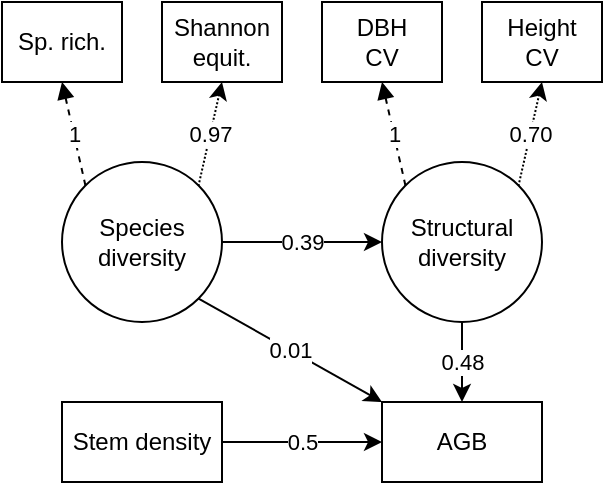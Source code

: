<mxfile version="13.7.9" type="device"><diagram id="P3yNI7Gp0l5RQvlmF3r5" name="Page-1"><mxGraphModel dx="772" dy="566" grid="1" gridSize="10" guides="1" tooltips="1" connect="1" arrows="1" fold="1" page="1" pageScale="1" pageWidth="827" pageHeight="1169" math="0" shadow="0"><root><mxCell id="0"/><mxCell id="1" parent="0"/><mxCell id="xUJ4sDDU4AcKdjeu-wos-17" value="AGB" style="rounded=1;whiteSpace=wrap;html=1;fontSize=12;glass=0;strokeWidth=1;shadow=0;arcSize=0;align=center;fontStyle=0" parent="1" vertex="1"><mxGeometry x="320" y="280" width="80" height="40" as="geometry"/></mxCell><mxCell id="xUJ4sDDU4AcKdjeu-wos-25" value="0.5" style="edgeStyle=orthogonalEdgeStyle;rounded=0;orthogonalLoop=1;jettySize=auto;html=1;" parent="1" source="xUJ4sDDU4AcKdjeu-wos-19" target="xUJ4sDDU4AcKdjeu-wos-17" edge="1"><mxGeometry relative="1" as="geometry"/></mxCell><mxCell id="xUJ4sDDU4AcKdjeu-wos-19" value="Stem density" style="rounded=1;whiteSpace=wrap;html=1;fontSize=12;glass=0;strokeWidth=1;shadow=0;arcSize=0;align=center;fontStyle=0" parent="1" vertex="1"><mxGeometry x="160" y="280" width="80" height="40" as="geometry"/></mxCell><mxCell id="xUJ4sDDU4AcKdjeu-wos-37" value="0.01" style="rounded=0;orthogonalLoop=1;jettySize=auto;html=1;exitX=1;exitY=1;exitDx=0;exitDy=0;entryX=0;entryY=0;entryDx=0;entryDy=0;" parent="1" source="xUJ4sDDU4AcKdjeu-wos-22" target="xUJ4sDDU4AcKdjeu-wos-17" edge="1"><mxGeometry relative="1" as="geometry"/></mxCell><mxCell id="xUJ4sDDU4AcKdjeu-wos-38" value="0.39" style="edgeStyle=none;rounded=0;orthogonalLoop=1;jettySize=auto;html=1;exitX=1;exitY=0.5;exitDx=0;exitDy=0;entryX=0;entryY=0.5;entryDx=0;entryDy=0;" parent="1" source="xUJ4sDDU4AcKdjeu-wos-22" target="xUJ4sDDU4AcKdjeu-wos-23" edge="1"><mxGeometry relative="1" as="geometry"/></mxCell><mxCell id="xUJ4sDDU4AcKdjeu-wos-22" value="Species&lt;br&gt;diversity" style="ellipse;whiteSpace=wrap;html=1;aspect=fixed;" parent="1" vertex="1"><mxGeometry x="160" y="160" width="80" height="80" as="geometry"/></mxCell><mxCell id="xUJ4sDDU4AcKdjeu-wos-27" value="0.48" style="edgeStyle=orthogonalEdgeStyle;rounded=0;orthogonalLoop=1;jettySize=auto;html=1;" parent="1" source="xUJ4sDDU4AcKdjeu-wos-23" target="xUJ4sDDU4AcKdjeu-wos-17" edge="1"><mxGeometry relative="1" as="geometry"/></mxCell><mxCell id="xUJ4sDDU4AcKdjeu-wos-23" value="Structural&lt;br&gt;diversity" style="ellipse;whiteSpace=wrap;html=1;aspect=fixed;" parent="1" vertex="1"><mxGeometry x="320" y="160" width="80" height="80" as="geometry"/></mxCell><mxCell id="xUJ4sDDU4AcKdjeu-wos-36" value="1" style="rounded=0;orthogonalLoop=1;jettySize=auto;html=1;exitX=0.5;exitY=1;exitDx=0;exitDy=0;entryX=0;entryY=0;entryDx=0;entryDy=0;startArrow=block;startFill=1;endArrow=none;endFill=0;dashed=1;strokeWidth=1;" parent="1" source="xUJ4sDDU4AcKdjeu-wos-28" target="xUJ4sDDU4AcKdjeu-wos-22" edge="1"><mxGeometry relative="1" as="geometry"/></mxCell><mxCell id="xUJ4sDDU4AcKdjeu-wos-28" value="Sp. rich." style="rounded=1;whiteSpace=wrap;html=1;fontSize=12;glass=0;strokeWidth=1;shadow=0;arcSize=0;align=center;fontStyle=0" parent="1" vertex="1"><mxGeometry x="130" y="80" width="60" height="40" as="geometry"/></mxCell><mxCell id="xUJ4sDDU4AcKdjeu-wos-35" value="0.97" style="rounded=0;orthogonalLoop=1;jettySize=auto;html=1;exitX=0.5;exitY=1;exitDx=0;exitDy=0;entryX=1;entryY=0;entryDx=0;entryDy=0;startArrow=classic;startFill=1;endArrow=none;endFill=0;dashed=1;dashPattern=1 1;" parent="1" source="xUJ4sDDU4AcKdjeu-wos-29" target="xUJ4sDDU4AcKdjeu-wos-22" edge="1"><mxGeometry relative="1" as="geometry"/></mxCell><mxCell id="xUJ4sDDU4AcKdjeu-wos-29" value="Shannon equit." style="rounded=1;whiteSpace=wrap;html=1;fontSize=12;glass=0;strokeWidth=1;shadow=0;arcSize=0;align=center;fontStyle=0" parent="1" vertex="1"><mxGeometry x="210" y="80" width="60" height="40" as="geometry"/></mxCell><mxCell id="xUJ4sDDU4AcKdjeu-wos-34" value="1" style="rounded=0;orthogonalLoop=1;jettySize=auto;html=1;exitX=0.5;exitY=1;exitDx=0;exitDy=0;entryX=0;entryY=0;entryDx=0;entryDy=0;startArrow=block;startFill=1;endArrow=none;endFill=0;dashed=1;strokeWidth=1;" parent="1" source="xUJ4sDDU4AcKdjeu-wos-30" target="xUJ4sDDU4AcKdjeu-wos-23" edge="1"><mxGeometry relative="1" as="geometry"/></mxCell><mxCell id="xUJ4sDDU4AcKdjeu-wos-30" value="DBH&lt;br&gt;CV" style="rounded=1;whiteSpace=wrap;html=1;fontSize=12;glass=0;strokeWidth=1;shadow=0;arcSize=0;align=center;fontStyle=0" parent="1" vertex="1"><mxGeometry x="290" y="80" width="60" height="40" as="geometry"/></mxCell><mxCell id="xUJ4sDDU4AcKdjeu-wos-33" value="0.70" style="rounded=0;orthogonalLoop=1;jettySize=auto;html=1;exitX=0.5;exitY=1;exitDx=0;exitDy=0;entryX=1;entryY=0;entryDx=0;entryDy=0;startArrow=classic;startFill=1;endArrow=none;endFill=0;dashed=1;dashPattern=1 1;" parent="1" source="xUJ4sDDU4AcKdjeu-wos-31" target="xUJ4sDDU4AcKdjeu-wos-23" edge="1"><mxGeometry relative="1" as="geometry"/></mxCell><mxCell id="xUJ4sDDU4AcKdjeu-wos-31" value="Height&lt;br&gt;CV" style="rounded=1;whiteSpace=wrap;html=1;fontSize=12;glass=0;strokeWidth=1;shadow=0;arcSize=0;align=center;fontStyle=0" parent="1" vertex="1"><mxGeometry x="370" y="80" width="60" height="40" as="geometry"/></mxCell></root></mxGraphModel></diagram></mxfile>